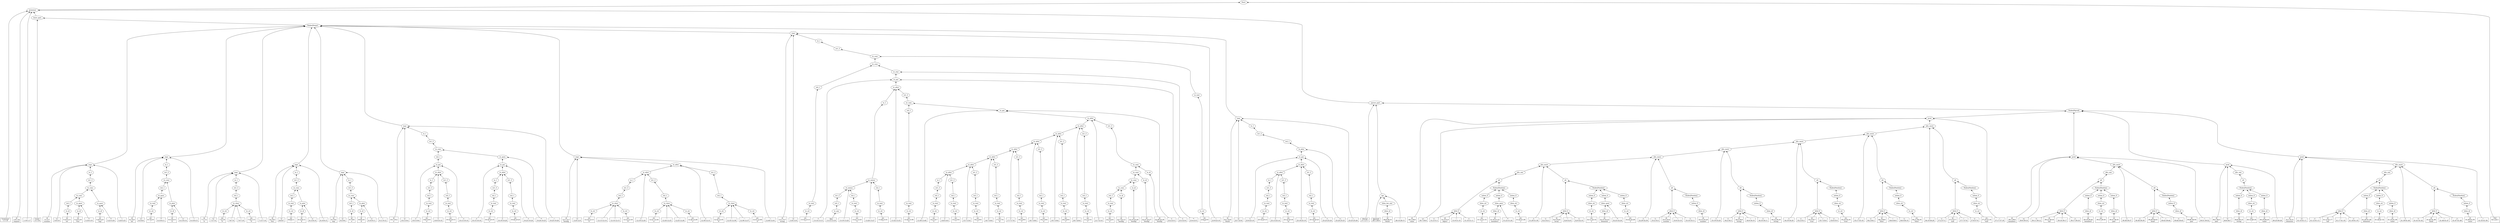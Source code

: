 digraph g {
rankdir=BT;
n19665216 [label="Start"];
n19681104 -> n19665216;
n19681104 [label="grammar"];
n19521280 -> n19681104;
n19521280 [label="'Grammar'\n1:1-1:8",shape=box];
n19521216 -> n19681104;
n19521216 [label="id\n1:9-1:16\n'request'",shape=box];
n19521152 -> n19681104;
n19521152 [label="';'\n1:16-1:17",shape=box];
n19668496 -> n19681104;
n19668496 [label="lexer_part"];
n19521088 -> n19668496;
n19521088 [label="'Lexer'\n3:1-3:6",shape=box];
n19622016 -> n19668496;
n19622016 [label="Nodes[Nexpr]"];
n19644288 -> n19622016;
n19644288 [label="expr"];
n19521024 -> n19644288;
n19521024 [label="id\n5:1-5:7\n'number'",shape=box];
n19520960 -> n19644288;
n19520960 [label="'='\n5:8-5:9",shape=box];
n19622144 -> n19644288;
n19622144 [label="re_1"];
n19622208 -> n19622144;
n19622208 [label="re1_3"];
n19639744 -> n19622208;
n19639744 [label="re_conc"];
n19639984 -> n19639744;
n19639984 [label="re_conc"];
n19622272 -> n19639984;
n19622272 [label="re2_1"];
n19640224 -> n19622272;
n19640224 [label="re_id"];
n19520896 -> n19640224;
n19520896 [label="id\n5:10-5:13\n'int'",shape=box];
n19640064 -> n19639984;
n19640064 [label="re_ques"];
n19640144 -> n19640064;
n19640144 [label="re_id"];
n19520832 -> n19640144;
n19520832 [label="id\n5:14-5:18\n'frac'",shape=box];
n19520768 -> n19640064;
n19520768 [label="'?'\n5:18-5:19",shape=box];
n19639824 -> n19639744;
n19639824 [label="re_ques"];
n19639904 -> n19639824;
n19639904 [label="re_id"];
n19520704 -> n19639904;
n19520704 [label="id\n5:20-5:23\n'exp'",shape=box];
n19520640 -> n19639824;
n19520640 [label="'?'\n5:23-5:24",shape=box];
n19520576 -> n19644288;
n19520576 [label="';'\n5:24-5:25",shape=box];
n19644160 -> n19622016;
n19644160 [label="expr"];
n19520512 -> n19644160;
n19520512 [label="id\n6:1-6:4\n'int'",shape=box];
n19520448 -> n19644160;
n19520448 [label="'='\n6:5-6:6",shape=box];
n19621632 -> n19644160;
n19621632 [label="re_1"];
n19621696 -> n19621632;
n19621696 [label="re1_3"];
n19639424 -> n19621696;
n19639424 [label="re_conc"];
n19621760 -> n19639424;
n19621760 [label="re2_1"];
n19639664 -> n19621760;
n19639664 [label="re_ques"];
n19621824 -> n19639664;
n19621824 [label="re_text"];
n19621888 -> n19621824;
n19621888 [label="re_str"];
n19520384 -> n19621888;
n19520384 [label="str\n6:7-6:10\n'\'-\''",shape=box];
n19520320 -> n19639664;
n19520320 [label="'?'\n6:10-6:11",shape=box];
n19639504 -> n19639424;
n19639504 [label="re_plus"];
n19639584 -> n19639504;
n19639584 [label="re_id"];
n19520256 -> n19639584;
n19520256 [label="id\n6:12-6:13\n'd'",shape=box];
n19520192 -> n19639504;
n19520192 [label="'+'\n6:13-6:14",shape=box];
n19520128 -> n19644160;
n19520128 [label="';'\n6:14-6:15",shape=box];
n19644032 -> n19622016;
n19644032 [label="expr"];
n19520064 -> n19644032;
n19520064 [label="id\n7:1-7:2\n'd'",shape=box];
n19520000 -> n19644032;
n19520000 [label="'='\n7:3-7:4",shape=box];
n19621248 -> n19644032;
n19621248 [label="re_1"];
n19621312 -> n19621248;
n19621312 [label="re1_3"];
n19621376 -> n19621312;
n19621376 [label="re2_1"];
n19525184 -> n19621376;
n19525184 [label="re_class"];
n19621504 -> n19525184;
n19621504 [label="re_str"];
n19519936 -> n19621504;
n19519936 [label="str\n7:5-7:8\n'\'0\''",shape=box];
n19519872 -> n19525184;
n19519872 [label="'.'\n7:8-7:9",shape=box];
n19519808 -> n19525184;
n19519808 [label="'.'\n7:9-7:10",shape=box];
n19621440 -> n19525184;
n19621440 [label="re_str"];
n19519744 -> n19621440;
n19519744 [label="str\n7:10-7:13\n'\'9\''",shape=box];
n19519680 -> n19644032;
n19519680 [label="';'\n7:13-7:14",shape=box];
n19643904 -> n19622016;
n19643904 [label="expr"];
n19519616 -> n19643904;
n19519616 [label="id\n8:1-8:5\n'frac'",shape=box];
n19519552 -> n19643904;
n19519552 [label="'='\n8:6-8:7",shape=box];
n19620864 -> n19643904;
n19620864 [label="re_1"];
n19620928 -> n19620864;
n19620928 [label="re1_3"];
n19639104 -> n19620928;
n19639104 [label="re_conc"];
n19620992 -> n19639104;
n19620992 [label="re2_1"];
n19621056 -> n19620992;
n19621056 [label="re_text"];
n19621120 -> n19621056;
n19621120 [label="re_str"];
n19519488 -> n19621120;
n19519488 [label="str\n8:8-8:11\n'\'.\''",shape=box];
n19639184 -> n19639104;
n19639184 [label="re_plus"];
n19639264 -> n19639184;
n19639264 [label="re_id"];
n19519424 -> n19639264;
n19519424 [label="id\n8:12-8:13\n'd'",shape=box];
n19519360 -> n19639184;
n19519360 [label="'+'\n8:13-8:14",shape=box];
n19519296 -> n19643904;
n19519296 [label="';'\n8:14-8:15",shape=box];
n19643776 -> n19622016;
n19643776 [label="expr"];
n19519232 -> n19643776;
n19519232 [label="id\n9:1-9:4\n'exp'",shape=box];
n19519168 -> n19643776;
n19519168 [label="'='\n9:5-9:6",shape=box];
n19620608 -> n19643776;
n19620608 [label="re_1"];
n19620672 -> n19620608;
n19620672 [label="re1_3"];
n19638784 -> n19620672;
n19638784 [label="re_conc"];
n19620736 -> n19638784;
n19620736 [label="re2_1"];
n19639024 -> n19620736;
n19639024 [label="re_id"];
n19519104 -> n19639024;
n19519104 [label="id\n9:7-9:8\n'e'",shape=box];
n19638864 -> n19638784;
n19638864 [label="re_plus"];
n19638944 -> n19638864;
n19638944 [label="re_id"];
n19519040 -> n19638944;
n19519040 [label="id\n9:9-9:10\n'd'",shape=box];
n19518976 -> n19638864;
n19518976 [label="'+'\n9:10-9:11",shape=box];
n19518912 -> n19643776;
n19518912 [label="';'\n9:11-9:12",shape=box];
n19643648 -> n19622016;
n19643648 [label="expr"];
n19518848 -> n19643648;
n19518848 [label="id\n10:1-10:2\n'e'",shape=box];
n19518784 -> n19643648;
n19518784 [label="'='\n10:3-10:4",shape=box];
n19651968 -> n19643648;
n19651968 [label="re_1"];
n19652032 -> n19651968;
n19652032 [label="re1_3"];
n19638304 -> n19652032;
n19638304 [label="re_conc"];
n19619904 -> n19638304;
n19619904 [label="re2_1"];
n19638624 -> n19619904;
n19638624 [label="re_par"];
n19518720 -> n19638624;
n19518720 [label="'('\n10:5-10:6",shape=box];
n19638704 -> n19638624;
n19638704 [label="re_alter"];
n19620224 -> n19638704;
n19620224 [label="re_1"];
n19620288 -> n19620224;
n19620288 [label="re1_3"];
n19620352 -> n19620288;
n19620352 [label="re2_1"];
n19620416 -> n19620352;
n19620416 [label="re_text"];
n19620480 -> n19620416;
n19620480 [label="re_str"];
n19518656 -> n19620480;
n19518656 [label="str\n10:6-10:9\n'\'e\''",shape=box];
n19518592 -> n19638704;
n19518592 [label="'|'\n10:9-10:10",shape=box];
n19619968 -> n19638704;
n19619968 [label="re1_3"];
n19620032 -> n19619968;
n19620032 [label="re2_1"];
n19620096 -> n19620032;
n19620096 [label="re_text"];
n19620160 -> n19620096;
n19620160 [label="re_str"];
n19518528 -> n19620160;
n19518528 [label="str\n10:10-10:13\n'\'E\''",shape=box];
n19518464 -> n19638624;
n19518464 [label="')'\n10:13-10:14",shape=box];
n19638384 -> n19638304;
n19638384 [label="re_ques"];
n19638464 -> n19638384;
n19638464 [label="re_par"];
n19518400 -> n19638464;
n19518400 [label="'('\n10:15-10:16",shape=box];
n19638544 -> n19638464;
n19638544 [label="re_alter"];
n19652352 -> n19638544;
n19652352 [label="re_1"];
n19652416 -> n19652352;
n19652416 [label="re1_3"];
n19652480 -> n19652416;
n19652480 [label="re2_1"];
n19652544 -> n19652480;
n19652544 [label="re_text"];
n19619840 -> n19652544;
n19619840 [label="re_str"];
n19518336 -> n19619840;
n19518336 [label="str\n10:16-10:19\n'\'+\''",shape=box];
n19518272 -> n19638544;
n19518272 [label="'|'\n10:19-10:20",shape=box];
n19652096 -> n19638544;
n19652096 [label="re1_3"];
n19652160 -> n19652096;
n19652160 [label="re2_1"];
n19652224 -> n19652160;
n19652224 [label="re_text"];
n19652288 -> n19652224;
n19652288 [label="re_str"];
n19518208 -> n19652288;
n19518208 [label="str\n10:20-10:23\n'\'-\''",shape=box];
n19518144 -> n19638464;
n19518144 [label="')'\n10:23-10:24",shape=box];
n19518080 -> n19638384;
n19518080 [label="'?'\n10:24-10:25",shape=box];
n19518016 -> n19643648;
n19518016 [label="';'\n10:25-10:26",shape=box];
n19643520 -> n19622016;
n19643520 [label="expr"];
n19517952 -> n19643520;
n19517952 [label="id\n12:1-12:7\n'hexdig'",shape=box];
n19517888 -> n19643520;
n19517888 [label="'='\n12:8-12:9",shape=box];
n19638144 -> n19643520;
n19638144 [label="re_alter"];
n19638224 -> n19638144;
n19638224 [label="re_alter"];
n19651584 -> n19638224;
n19651584 [label="re_1"];
n19651648 -> n19651584;
n19651648 [label="re1_3"];
n19651712 -> n19651648;
n19651712 [label="re2_1"];
n19525088 -> n19651712;
n19525088 [label="re_class"];
n19651840 -> n19525088;
n19651840 [label="re_str"];
n19517824 -> n19651840;
n19517824 [label="str\n12:10-12:13\n'\'0\''",shape=box];
n19517760 -> n19525088;
n19517760 [label="'.'\n12:13-12:14",shape=box];
n19517696 -> n19525088;
n19517696 [label="'.'\n12:14-12:15",shape=box];
n19651776 -> n19525088;
n19651776 [label="re_str"];
n19517632 -> n19651776;
n19517632 [label="str\n12:15-12:18\n'\'9\''",shape=box];
n19517568 -> n19638224;
n19517568 [label="'|'\n12:19-12:20",shape=box];
n19651328 -> n19638224;
n19651328 [label="re1_3"];
n19651392 -> n19651328;
n19651392 [label="re2_1"];
n19524992 -> n19651392;
n19524992 [label="re_class"];
n19651520 -> n19524992;
n19651520 [label="re_str"];
n19517504 -> n19651520;
n19517504 [label="str\n12:21-12:24\n'\'a\''",shape=box];
n19517440 -> n19524992;
n19517440 [label="'.'\n12:24-12:25",shape=box];
n19574688 -> n19524992;
n19574688 [label="'.'\n12:25-12:26",shape=box];
n19651456 -> n19524992;
n19651456 [label="re_str"];
n19578816 -> n19651456;
n19578816 [label="str\n12:26-12:29\n'\'z\''",shape=box];
n19578752 -> n19638144;
n19578752 [label="'|'\n12:30-12:31",shape=box];
n19651072 -> n19638144;
n19651072 [label="re1_3"];
n19651136 -> n19651072;
n19651136 [label="re2_1"];
n19524896 -> n19651136;
n19524896 [label="re_class"];
n19651264 -> n19524896;
n19651264 [label="re_str"];
n19578688 -> n19651264;
n19578688 [label="str\n12:32-12:35\n'\'A\''",shape=box];
n19578624 -> n19524896;
n19578624 [label="'.'\n12:35-12:36",shape=box];
n19578560 -> n19524896;
n19578560 [label="'.'\n12:36-12:37",shape=box];
n19651200 -> n19524896;
n19651200 [label="re_str"];
n19578496 -> n19651200;
n19578496 [label="str\n12:37-12:40\n'\'Z\''",shape=box];
n19578432 -> n19643520;
n19578432 [label="';'\n12:40-12:41",shape=box];
n19643392 -> n19622016;
n19643392 [label="expr"];
n19578368 -> n19643392;
n19578368 [label="id\n13:1-13:7\n'string'",shape=box];
n19578304 -> n19643392;
n19578304 [label="'='\n13:8-13:9",shape=box];
n19659584 -> n19643392;
n19659584 [label="re_1"];
n19659648 -> n19659584;
n19659648 [label="re1_3"];
n19668896 -> n19659648;
n19668896 [label="re_conc"];
n19636224 -> n19668896;
n19636224 [label="re_conc"];
n19650816 -> n19636224;
n19650816 [label="re2_1"];
n19650880 -> n19650816;
n19650880 [label="re_text"];
n19650944 -> n19650880;
n19650944 [label="re_str"];
n19578240 -> n19650944;
n19578240 [label="str\n13:10-13:13\n'\'\"\''",shape=box];
n19636304 -> n19636224;
n19636304 [label="re_star"];
n19636384 -> n19636304;
n19636384 [label="re_par"];
n19578176 -> n19636384;
n19578176 [label="'('\n13:14-13:15",shape=box];
n19636464 -> n19636384;
n19636464 [label="re_alter"];
n19650176 -> n19636464;
n19650176 [label="re_1"];
n19637984 -> n19650176;
n19637984 [label="re_minus"];
n19638064 -> n19637984;
n19638064 [label="re_minus"];
n19650624 -> n19638064;
n19650624 [label="re1_3"];
n19650688 -> n19650624;
n19650688 [label="re2_1"];
n19650752 -> n19650688;
n19650752 [label="re_any"];
n19578112 -> n19650752;
n19578112 [label="'Any'\n13:15-13:18",shape=box];
n19578048 -> n19638064;
n19578048 [label="'-'\n13:19-13:20",shape=box];
n19650432 -> n19638064;
n19650432 [label="re2_1"];
n19650496 -> n19650432;
n19650496 [label="re_text"];
n19650560 -> n19650496;
n19650560 [label="re_str"];
n19577984 -> n19650560;
n19577984 [label="str\n13:21-13:25\n'\'\\\\\''",shape=box];
n19577920 -> n19637984;
n19577920 [label="'-'\n13:26-13:27",shape=box];
n19650240 -> n19637984;
n19650240 [label="re2_1"];
n19650304 -> n19650240;
n19650304 [label="re_text"];
n19650368 -> n19650304;
n19650368 [label="re_str"];
n19577856 -> n19650368;
n19577856 [label="str\n13:28-13:31\n'\'\"\''",shape=box];
n19577792 -> n19636464;
n19577792 [label="'|'\n13:32-13:33",shape=box];
n19659840 -> n19636464;
n19659840 [label="re1_3"];
n19636544 -> n19659840;
n19636544 [label="re_conc"];
n19649984 -> n19636544;
n19649984 [label="re2_1"];
n19650048 -> n19649984;
n19650048 [label="re_text"];
n19650112 -> n19650048;
n19650112 [label="re_str"];
n19577728 -> n19650112;
n19577728 [label="str\n13:34-13:38\n'\'\\\\\''",shape=box];
n19636624 -> n19636544;
n19636624 [label="re_par"];
n19577664 -> n19636624;
n19577664 [label="'('\n13:39-13:40",shape=box];
n19636704 -> n19636624;
n19636704 [label="re_alter"];
n19637424 -> n19636704;
n19637424 [label="re_alter"];
n19637504 -> n19637424;
n19637504 [label="re_alter"];
n19637584 -> n19637504;
n19637584 [label="re_alter"];
n19637664 -> n19637584;
n19637664 [label="re_alter"];
n19637744 -> n19637664;
n19637744 [label="re_alter"];
n19637824 -> n19637744;
n19637824 [label="re_alter"];
n19637904 -> n19637824;
n19637904 [label="re_alter"];
n19649664 -> n19637904;
n19649664 [label="re_1"];
n19649728 -> n19649664;
n19649728 [label="re1_3"];
n19649792 -> n19649728;
n19649792 [label="re2_1"];
n19649856 -> n19649792;
n19649856 [label="re_text"];
n19649920 -> n19649856;
n19649920 [label="re_str"];
n19577600 -> n19649920;
n19577600 [label="str\n14:3-14:7\n'\'\\\\\''",shape=box];
n19577536 -> n19637904;
n19577536 [label="'|'\n14:8-14:9",shape=box];
n19649408 -> n19637904;
n19649408 [label="re1_3"];
n19649472 -> n19649408;
n19649472 [label="re2_1"];
n19649536 -> n19649472;
n19649536 [label="re_text"];
n19649600 -> n19649536;
n19649600 [label="re_str"];
n19577472 -> n19649600;
n19577472 [label="str\n15:3-15:6\n'\'\"\''",shape=box];
n19577408 -> n19637824;
n19577408 [label="'|'\n15:7-15:8",shape=box];
n19649152 -> n19637824;
n19649152 [label="re1_3"];
n19649216 -> n19649152;
n19649216 [label="re2_1"];
n19649280 -> n19649216;
n19649280 [label="re_text"];
n19649344 -> n19649280;
n19649344 [label="re_str"];
n19577344 -> n19649344;
n19577344 [label="str\n16:3-16:6\n'\'/\''",shape=box];
n19577280 -> n19637744;
n19577280 [label="'|'\n16:7-16:8",shape=box];
n19648896 -> n19637744;
n19648896 [label="re1_3"];
n19648960 -> n19648896;
n19648960 [label="re2_1"];
n19649024 -> n19648960;
n19649024 [label="re_text"];
n19649088 -> n19649024;
n19649088 [label="re_str"];
n19577216 -> n19649088;
n19577216 [label="str\n17:3-17:6\n'\'b\''",shape=box];
n19577152 -> n19637664;
n19577152 [label="'|'\n17:7-17:8",shape=box];
n19648640 -> n19637664;
n19648640 [label="re1_3"];
n19648704 -> n19648640;
n19648704 [label="re2_1"];
n19648768 -> n19648704;
n19648768 [label="re_text"];
n19648832 -> n19648768;
n19648832 [label="re_str"];
n19577088 -> n19648832;
n19577088 [label="str\n18:3-18:6\n'\'f\''",shape=box];
n19577024 -> n19637584;
n19577024 [label="'|'\n18:7-18:8",shape=box];
n19660672 -> n19637584;
n19660672 [label="re1_3"];
n19660736 -> n19660672;
n19660736 [label="re2_1"];
n19648512 -> n19660736;
n19648512 [label="re_text"];
n19648576 -> n19648512;
n19648576 [label="re_str"];
n19576960 -> n19648576;
n19576960 [label="str\n19:3-19:6\n'\'n\''",shape=box];
n19576896 -> n19637504;
n19576896 [label="'|'\n19:7-19:8",shape=box];
n19660416 -> n19637504;
n19660416 [label="re1_3"];
n19660480 -> n19660416;
n19660480 [label="re2_1"];
n19660544 -> n19660480;
n19660544 [label="re_text"];
n19660608 -> n19660544;
n19660608 [label="re_str"];
n19576832 -> n19660608;
n19576832 [label="str\n20:3-20:6\n'\'r\''",shape=box];
n19576768 -> n19637424;
n19576768 [label="'|'\n20:7-20:8",shape=box];
n19660160 -> n19637424;
n19660160 [label="re1_3"];
n19660224 -> n19660160;
n19660224 [label="re2_1"];
n19660288 -> n19660224;
n19660288 [label="re_text"];
n19660352 -> n19660288;
n19660352 [label="re_str"];
n19576704 -> n19660352;
n19576704 [label="str\n21:3-21:6\n'\'t\''",shape=box];
n19576640 -> n19636704;
n19576640 [label="'|'\n21:7-21:8",shape=box];
n19659904 -> n19636704;
n19659904 [label="re1_3"];
n19636784 -> n19659904;
n19636784 [label="re_conc"];
n19636944 -> n19636784;
n19636944 [label="re_conc"];
n19637104 -> n19636944;
n19637104 [label="re_conc"];
n19637264 -> n19637104;
n19637264 [label="re_conc"];
n19659968 -> n19637264;
n19659968 [label="re2_1"];
n19660032 -> n19659968;
n19660032 [label="re_text"];
n19660096 -> n19660032;
n19660096 [label="re_str"];
n19576576 -> n19660096;
n19576576 [label="str\n22:3-22:6\n'\'u\''",shape=box];
n19637344 -> n19637264;
n19637344 [label="re_id"];
n19576512 -> n19637344;
n19576512 [label="id\n22:7-22:13\n'hexdig'",shape=box];
n19637184 -> n19637104;
n19637184 [label="re_id"];
n19576448 -> n19637184;
n19576448 [label="id\n22:14-22:20\n'hexdig'",shape=box];
n19637024 -> n19636944;
n19637024 [label="re_id"];
n19576384 -> n19637024;
n19576384 [label="id\n22:21-22:27\n'hexdig'",shape=box];
n19636864 -> n19636784;
n19636864 [label="re_id"];
n19576320 -> n19636864;
n19576320 [label="id\n22:28-22:34\n'hexdig'",shape=box];
n19576256 -> n19636624;
n19576256 [label="')'\n23:2-23:3",shape=box];
n19576192 -> n19636384;
n19576192 [label="')'\n23:3-23:4",shape=box];
n19576128 -> n19636304;
n19576128 [label="'*'\n23:4-23:5",shape=box];
n19659712 -> n19668896;
n19659712 [label="re_text"];
n19659776 -> n19659712;
n19659776 [label="re_str"];
n19576064 -> n19659776;
n19576064 [label="str\n23:6-23:9\n'\'\"\''",shape=box];
n19576000 -> n19643392;
n19576000 [label="';'\n23:9-23:10",shape=box];
n19643264 -> n19622016;
n19643264 [label="expr"];
n19575936 -> n19643264;
n19575936 [label="id\n25:1-25:6\n'blank'",shape=box];
n19575872 -> n19643264;
n19575872 [label="'='\n25:7-25:8",shape=box];
n19658496 -> n19643264;
n19658496 [label="re_1"];
n19658560 -> n19658496;
n19658560 [label="re1_3"];
n19658624 -> n19658560;
n19658624 [label="re2_1"];
n19668576 -> n19658624;
n19668576 [label="re_plus"];
n19668656 -> n19668576;
n19668656 [label="re_par"];
n19575808 -> n19668656;
n19575808 [label="'('\n25:9-25:10",shape=box];
n19668736 -> n19668656;
n19668736 [label="re_alter"];
n19668816 -> n19668736;
n19668816 [label="re_alter"];
n19659200 -> n19668816;
n19659200 [label="re_1"];
n19659264 -> n19659200;
n19659264 [label="re1_3"];
n19659328 -> n19659264;
n19659328 [label="re2_1"];
n19659392 -> n19659328;
n19659392 [label="re_text"];
n19659456 -> n19659392;
n19659456 [label="re_str"];
n19575744 -> n19659456;
n19575744 [label="str\n25:10-25:13\n'\' \''",shape=box];
n19575680 -> n19668816;
n19575680 [label="'|'\n25:13-25:14",shape=box];
n19658944 -> n19668816;
n19658944 [label="re1_3"];
n19659008 -> n19658944;
n19659008 [label="re2_1"];
n19659072 -> n19659008;
n19659072 [label="re_text"];
n19659136 -> n19659072;
n19659136 [label="re_str"];
n19575616 -> n19659136;
n19575616 [label="str\n25:14-25:18\n'\'\\n\''",shape=box];
n19575552 -> n19668736;
n19575552 [label="'|'\n25:18-25:19",shape=box];
n19658688 -> n19668736;
n19658688 [label="re1_3"];
n19658752 -> n19658688;
n19658752 [label="re2_1"];
n19658816 -> n19658752;
n19658816 [label="re_text"];
n19658880 -> n19658816;
n19658880 [label="re_str"];
n19575488 -> n19658880;
n19575488 [label="str\n25:19-25:23\n'\'\\t\''",shape=box];
n19575424 -> n19668656;
n19575424 [label="')'\n25:23-25:24",shape=box];
n19575360 -> n19668576;
n19575360 [label="'+'\n25:24-25:25",shape=box];
n19575296 -> n19643264;
n19575296 [label="';'\n25:25-25:26",shape=box];
n19522592 -> n19681104;
n19522592 [label="parser_part"];
n19575232 -> n19522592;
n19575232 [label="'Parser'\n27:1-27:7",shape=box];
n19668336 -> n19522592;
n19668336 [label="ign"];
n19575168 -> n19668336;
n19575168 [label="'Ignored'\n28:1-28:8",shape=box];
n19658368 -> n19668336;
n19658368 [label="elem_list_one"];
n19668416 -> n19658368;
n19668416 [label="elem_id"];
n19575104 -> n19668416;
n19575104 [label="id\n28:9-28:14\n'blank'",shape=box];
n19575040 -> n19668336;
n19575040 [label="';'\n28:14-28:15",shape=box];
n19676672 -> n19522592;
n19676672 [label="Nodes[Nprod]"];
n19643136 -> n19676672;
n19643136 [label="prod"];
n19574976 -> n19643136;
n19574976 [label="id\n30:1-30:6\n'value'",shape=box];
n19574912 -> n19643136;
n19574912 [label="'='\n30:7-30:8",shape=box];
n19666656 -> n19643136;
n19666656 [label="alts_more"];
n19666816 -> n19666656;
n19666816 [label="alts_more"];
n19666976 -> n19666816;
n19666976 [label="alts_more"];
n19667136 -> n19666976;
n19667136 [label="alts_more"];
n19667296 -> n19667136;
n19667296 [label="alts_more"];
n19667456 -> n19667296;
n19667456 [label="alts_more"];
n19657856 -> n19667456;
n19657856 [label="alts_one"];
n19524704 -> n19657856;
n19524704 [label="alt"];
n19524800 -> n19524704;
n19524800 [label="altid_0"];
n19574848 -> n19524800;
n19574848 [label="'{'\n31:2-31:3",shape=box];
n19574784 -> n19524800;
n19574784 [label="id\n31:3-31:9\n'object'",shape=box];
n19599296 -> n19524800;
n19599296 [label="':'\n31:9-31:10",shape=box];
n19599232 -> n19524800;
n19599232 [label="'}'\n31:10-31:11",shape=box];
n19658176 -> n19524704;
n19658176 [label="Nodes[Nnelem]"];
n19658240 -> n19658176;
n19658240 [label="nelem_0"];
n19668256 -> n19658240;
n19668256 [label="elem_str"];
n19658304 -> n19668256;
n19658304 [label="re_str"];
n19599168 -> n19658304;
n19599168 [label="str\n31:12-31:15\n'\'{\''",shape=box];
n19658048 -> n19658176;
n19658048 [label="nelem_0"];
n19668096 -> n19658048;
n19668096 [label="elem_ques"];
n19668176 -> n19668096;
n19668176 [label="elem_id"];
n19599104 -> n19668176;
n19599104 [label="id\n31:16-31:23\n'members'",shape=box];
n19599040 -> n19668096;
n19599040 [label="'?'\n31:23-31:24",shape=box];
n19657920 -> n19658176;
n19657920 [label="nelem_0"];
n19668016 -> n19657920;
n19668016 [label="elem_str"];
n19657984 -> n19668016;
n19657984 [label="re_str"];
n19598976 -> n19657984;
n19598976 [label="str\n31:25-31:28\n'\'}\''",shape=box];
n19598912 -> n19667456;
n19598912 [label="'|'\n31:29-31:30",shape=box];
n19524512 -> n19667456;
n19524512 [label="alt"];
n19524608 -> n19524512;
n19524608 [label="altid_0"];
n19598848 -> n19524608;
n19598848 [label="'{'\n32:2-32:3",shape=box];
n19598784 -> n19524608;
n19598784 [label="id\n32:3-32:8\n'array'",shape=box];
n19598720 -> n19524608;
n19598720 [label="':'\n32:8-32:9",shape=box];
n19598656 -> n19524608;
n19598656 [label="'}'\n32:9-32:10",shape=box];
n19657664 -> n19524512;
n19657664 [label="Nodes[Nnelem]"];
n19657728 -> n19657664;
n19657728 [label="nelem_0"];
n19667856 -> n19657728;
n19667856 [label="elem_str"];
n19657792 -> n19667856;
n19657792 [label="re_str"];
n19598592 -> n19657792;
n19598592 [label="str\n32:11-32:14\n'\'[\''",shape=box];
n19657536 -> n19657664;
n19657536 [label="nelem_0"];
n19667696 -> n19657536;
n19667696 [label="elem_ques"];
n19667776 -> n19667696;
n19667776 [label="elem_id"];
n19598528 -> n19667776;
n19598528 [label="id\n32:15-32:23\n'elements'",shape=box];
n19598464 -> n19667696;
n19598464 [label="'?'\n32:23-32:24",shape=box];
n19657408 -> n19657664;
n19657408 [label="nelem_0"];
n19667616 -> n19657408;
n19667616 [label="elem_str"];
n19657472 -> n19667616;
n19657472 [label="re_str"];
n19598400 -> n19657472;
n19598400 [label="str\n32:25-32:28\n'\']\''",shape=box];
n19598336 -> n19667296;
n19598336 [label="'|'\n32:29-32:30",shape=box];
n19524320 -> n19667296;
n19524320 [label="alt"];
n19524416 -> n19524320;
n19524416 [label="altid_0"];
n19598272 -> n19524416;
n19598272 [label="'{'\n33:2-33:3",shape=box];
n19598208 -> n19524416;
n19598208 [label="id\n33:3-33:9\n'number'",shape=box];
n19598144 -> n19524416;
n19598144 [label="':'\n33:9-33:10",shape=box];
n19598080 -> n19524416;
n19598080 [label="'}'\n33:10-33:11",shape=box];
n19657280 -> n19524320;
n19657280 [label="Nodes[Nnelem]"];
n19657344 -> n19657280;
n19657344 [label="nelem_0"];
n19667376 -> n19657344;
n19667376 [label="elem_id"];
n19598016 -> n19667376;
n19598016 [label="id\n33:12-33:18\n'number'",shape=box];
n19597952 -> n19667136;
n19597952 [label="'|'\n33:19-33:20",shape=box];
n19524128 -> n19667136;
n19524128 [label="alt"];
n19524224 -> n19524128;
n19524224 [label="altid_0"];
n19597888 -> n19524224;
n19597888 [label="'{'\n34:2-34:3",shape=box];
n19597824 -> n19524224;
n19597824 [label="id\n34:3-34:9\n'string'",shape=box];
n19597760 -> n19524224;
n19597760 [label="':'\n34:9-34:10",shape=box];
n19597696 -> n19524224;
n19597696 [label="'}'\n34:10-34:11",shape=box];
n19657088 -> n19524128;
n19657088 [label="Nodes[Nnelem]"];
n19657152 -> n19657088;
n19657152 [label="nelem_0"];
n19667216 -> n19657152;
n19667216 [label="elem_id"];
n19597632 -> n19667216;
n19597632 [label="id\n34:12-34:18\n'string'",shape=box];
n19597568 -> n19666976;
n19597568 [label="'|'\n34:19-34:20",shape=box];
n19523936 -> n19666976;
n19523936 [label="alt"];
n19524032 -> n19523936;
n19524032 [label="altid_0"];
n19597504 -> n19524032;
n19597504 [label="'{'\n35:2-35:3",shape=box];
n19597440 -> n19524032;
n19597440 [label="id\n35:3-35:7\n'true'",shape=box];
n19597376 -> n19524032;
n19597376 [label="':'\n35:7-35:8",shape=box];
n19597312 -> n19524032;
n19597312 [label="'}'\n35:8-35:9",shape=box];
n19656832 -> n19523936;
n19656832 [label="Nodes[Nnelem]"];
n19656896 -> n19656832;
n19656896 [label="nelem_0"];
n19667056 -> n19656896;
n19667056 [label="elem_str"];
n19656960 -> n19667056;
n19656960 [label="re_str"];
n19597248 -> n19656960;
n19597248 [label="str\n35:10-35:16\n'\'true\''",shape=box];
n19597184 -> n19666816;
n19597184 [label="'|'\n35:17-35:18",shape=box];
n19523744 -> n19666816;
n19523744 [label="alt"];
n19523840 -> n19523744;
n19523840 [label="altid_0"];
n19597120 -> n19523840;
n19597120 [label="'{'\n36:2-36:3",shape=box];
n19597056 -> n19523840;
n19597056 [label="id\n36:3-36:8\n'false'",shape=box];
n19596992 -> n19523840;
n19596992 [label="':'\n36:8-36:9",shape=box];
n19596928 -> n19523840;
n19596928 [label="'}'\n36:9-36:10",shape=box];
n19677056 -> n19523744;
n19677056 [label="Nodes[Nnelem]"];
n19677120 -> n19677056;
n19677120 [label="nelem_0"];
n19666896 -> n19677120;
n19666896 [label="elem_str"];
n19656704 -> n19666896;
n19656704 [label="re_str"];
n19596864 -> n19656704;
n19596864 [label="str\n36:11-36:18\n'\'false\''",shape=box];
n19596800 -> n19666656;
n19596800 [label="'|'\n36:19-36:20",shape=box];
n19523552 -> n19666656;
n19523552 [label="alt"];
n19523648 -> n19523552;
n19523648 [label="altid_0"];
n19596736 -> n19523648;
n19596736 [label="'{'\n37:2-37:3",shape=box];
n19596672 -> n19523648;
n19596672 [label="id\n37:3-37:7\n'null'",shape=box];
n19596608 -> n19523648;
n19596608 [label="':'\n37:7-37:8",shape=box];
n19596544 -> n19523648;
n19596544 [label="'}'\n37:8-37:9",shape=box];
n19676800 -> n19523552;
n19676800 [label="Nodes[Nnelem]"];
n19676864 -> n19676800;
n19676864 [label="nelem_0"];
n19666736 -> n19676864;
n19666736 [label="elem_str"];
n19676928 -> n19666736;
n19676928 [label="re_str"];
n19596480 -> n19676928;
n19596480 [label="str\n37:10-37:16\n'\'null\''",shape=box];
n19596416 -> n19643136;
n19596416 [label="';'\n37:17-37:18",shape=box];
n19643008 -> n19676672;
n19643008 [label="prod"];
n19596352 -> n19643008;
n19596352 [label="id\n39:1-39:8\n'members'",shape=box];
n19596288 -> n19643008;
n19596288 [label="'='\n39:9-39:10",shape=box];
n19666176 -> n19643008;
n19666176 [label="alts_more"];
n19676160 -> n19666176;
n19676160 [label="alts_one"];
n19523360 -> n19676160;
n19523360 [label="alt"];
n19523456 -> n19523360;
n19523456 [label="altid_0"];
n19596224 -> n19523456;
n19596224 [label="'{'\n39:11-39:12",shape=box];
n19596160 -> n19523456;
n19596160 [label="id\n39:12-39:16\n'tail'",shape=box];
n19596096 -> n19523456;
n19596096 [label="':'\n39:16-39:17",shape=box];
n19596032 -> n19523456;
n19596032 [label="'}'\n39:17-39:18",shape=box];
n19676480 -> n19523360;
n19676480 [label="Nodes[Nnelem]"];
n19676544 -> n19676480;
n19676544 [label="nelem_0"];
n19666576 -> n19676544;
n19666576 [label="elem_id"];
n19595968 -> n19666576;
n19595968 [label="id\n39:19-39:26\n'members'",shape=box];
n19676288 -> n19676480;
n19676288 [label="nelem_0"];
n19666496 -> n19676288;
n19666496 [label="elem_str"];
n19676352 -> n19666496;
n19676352 [label="re_str"];
n19595904 -> n19676352;
n19595904 [label="str\n39:27-39:30\n'\',\''",shape=box];
n19676224 -> n19676480;
n19676224 [label="nelem_0"];
n19666416 -> n19676224;
n19666416 [label="elem_id"];
n19595840 -> n19666416;
n19595840 [label="id\n39:31-39:35\n'pair'",shape=box];
n19595776 -> n19666176;
n19595776 [label="'|'\n39:36-39:37",shape=box];
n19523168 -> n19666176;
n19523168 [label="alt"];
n19523264 -> n19523168;
n19523264 [label="altid_0"];
n19595712 -> n19523264;
n19595712 [label="'{'\n39:38-39:39",shape=box];
n19595648 -> n19523264;
n19595648 [label="id\n39:39-39:43\n'head'",shape=box];
n19595584 -> n19523264;
n19595584 [label="':'\n39:43-39:44",shape=box];
n19595520 -> n19523264;
n19595520 [label="'}'\n39:44-39:45",shape=box];
n19676032 -> n19523168;
n19676032 [label="Nodes[Nnelem]"];
n19676096 -> n19676032;
n19676096 [label="nelem_0"];
n19666256 -> n19676096;
n19666256 [label="elem_id"];
n19595456 -> n19666256;
n19595456 [label="id\n39:46-39:50\n'pair'",shape=box];
n19595392 -> n19643008;
n19595392 [label="';'\n39:51-39:52",shape=box];
n19642880 -> n19676672;
n19642880 [label="prod"];
n19595328 -> n19642880;
n19595328 [label="id\n40:1-40:5\n'pair'",shape=box];
n19595264 -> n19642880;
n19595264 [label="'='\n40:6-40:7",shape=box];
n19675520 -> n19642880;
n19675520 [label="alts_one"];
n19523072 -> n19675520;
n19523072 [label="alt"];
n19675840 -> n19523072;
n19675840 [label="Nodes[Nnelem]"];
n19675904 -> n19675840;
n19675904 [label="nelem_0"];
n19666096 -> n19675904;
n19666096 [label="elem_id"];
n19623872 -> n19666096;
n19623872 [label="id\n40:8-40:14\n'string'",shape=box];
n19675648 -> n19675840;
n19675648 [label="nelem_0"];
n19666016 -> n19675648;
n19666016 [label="elem_str"];
n19675712 -> n19666016;
n19675712 [label="re_str"];
n19623808 -> n19675712;
n19623808 [label="str\n40:15-40:18\n'\':\''",shape=box];
n19675584 -> n19675840;
n19675584 [label="nelem_0"];
n19665936 -> n19675584;
n19665936 [label="elem_id"];
n19623744 -> n19665936;
n19623744 [label="id\n40:19-40:24\n'value'",shape=box];
n19623680 -> n19642880;
n19623680 [label="';'\n40:25-40:26",shape=box];
n19642752 -> n19676672;
n19642752 [label="prod"];
n19623616 -> n19642752;
n19623616 [label="id\n41:1-41:9\n'elements'",shape=box];
n19623552 -> n19642752;
n19623552 [label="'='\n41:10-41:11",shape=box];
n19665296 -> n19642752;
n19665296 [label="alts_more"];
n19675072 -> n19665296;
n19675072 [label="alts_one"];
n19522880 -> n19675072;
n19522880 [label="alt"];
n19522976 -> n19522880;
n19522976 [label="altid_0"];
n19623488 -> n19522976;
n19623488 [label="'{'\n41:12-41:13",shape=box];
n19623424 -> n19522976;
n19623424 [label="id\n41:13-41:17\n'tail'",shape=box];
n19623360 -> n19522976;
n19623360 [label="':'\n41:17-41:18",shape=box];
n19623296 -> n19522976;
n19623296 [label="'}'\n41:18-41:19",shape=box];
n19675392 -> n19522880;
n19675392 [label="Nodes[Nnelem]"];
n19675456 -> n19675392;
n19675456 [label="nelem_0"];
n19665696 -> n19675456;
n19665696 [label="elem_id"];
n19623232 -> n19665696;
n19623232 [label="id\n41:20-41:28\n'elements'",shape=box];
n19675200 -> n19675392;
n19675200 [label="nelem_0"];
n19665616 -> n19675200;
n19665616 [label="elem_str"];
n19675264 -> n19665616;
n19675264 [label="re_str"];
n19623168 -> n19675264;
n19623168 [label="str\n41:29-41:32\n'\',\''",shape=box];
n19675136 -> n19675392;
n19675136 [label="nelem_0"];
n19665536 -> n19675136;
n19665536 [label="elem_id"];
n19623104 -> n19665536;
n19623104 [label="id\n41:33-41:38\n'value'",shape=box];
n19623040 -> n19665296;
n19623040 [label="'|'\n41:39-41:40",shape=box];
n19522688 -> n19665296;
n19522688 [label="alt"];
n19522784 -> n19522688;
n19522784 [label="altid_0"];
n19622976 -> n19522784;
n19622976 [label="'{'\n41:41-41:42",shape=box];
n19622912 -> n19522784;
n19622912 [label="id\n41:42-41:46\n'head'",shape=box];
n19622848 -> n19522784;
n19622848 [label="':'\n41:46-41:47",shape=box];
n19622784 -> n19522784;
n19622784 [label="'}'\n41:47-41:48",shape=box];
n19674944 -> n19522688;
n19674944 [label="Nodes[Nnelem]"];
n19675008 -> n19674944;
n19675008 [label="nelem_0"];
n19665376 -> n19675008;
n19665376 [label="elem_id"];
n19622720 -> n19665376;
n19622720 [label="id\n41:49-41:54\n'value'",shape=box];
n19622656 -> n19642752;
n19622656 [label="';'\n41:55-41:56",shape=box];
n19622592 -> n19665216;
n19622592 [label="Eof\n42:1-42:1\n''",shape=box];
{ rank=same
n19521280->n19521216->n19521152->n19521088->n19521024->n19520960->n19520896->n19520832->n19520768->n19520704->n19520640->n19520576->n19520512->n19520448->n19520384->n19520320->n19520256->n19520192->n19520128->n19520064->n19520000->n19519936->n19519872->n19519808->n19519744->n19519680->n19519616->n19519552->n19519488->n19519424->n19519360->n19519296->n19519232->n19519168->n19519104->n19519040->n19518976->n19518912->n19518848->n19518784->n19518720->n19518656->n19518592->n19518528->n19518464->n19518400->n19518336->n19518272->n19518208->n19518144->n19518080->n19518016->n19517952->n19517888->n19517824->n19517760->n19517696->n19517632->n19517568->n19517504->n19517440->n19574688->n19578816->n19578752->n19578688->n19578624->n19578560->n19578496->n19578432->n19578368->n19578304->n19578240->n19578176->n19578112->n19578048->n19577984->n19577920->n19577856->n19577792->n19577728->n19577664->n19577600->n19577536->n19577472->n19577408->n19577344->n19577280->n19577216->n19577152->n19577088->n19577024->n19576960->n19576896->n19576832->n19576768->n19576704->n19576640->n19576576->n19576512->n19576448->n19576384->n19576320->n19576256->n19576192->n19576128->n19576064->n19576000->n19575936->n19575872->n19575808->n19575744->n19575680->n19575616->n19575552->n19575488->n19575424->n19575360->n19575296->n19575232->n19575168->n19575104->n19575040->n19574976->n19574912->n19574848->n19574784->n19599296->n19599232->n19599168->n19599104->n19599040->n19598976->n19598912->n19598848->n19598784->n19598720->n19598656->n19598592->n19598528->n19598464->n19598400->n19598336->n19598272->n19598208->n19598144->n19598080->n19598016->n19597952->n19597888->n19597824->n19597760->n19597696->n19597632->n19597568->n19597504->n19597440->n19597376->n19597312->n19597248->n19597184->n19597120->n19597056->n19596992->n19596928->n19596864->n19596800->n19596736->n19596672->n19596608->n19596544->n19596480->n19596416->n19596352->n19596288->n19596224->n19596160->n19596096->n19596032->n19595968->n19595904->n19595840->n19595776->n19595712->n19595648->n19595584->n19595520->n19595456->n19595392->n19595328->n19595264->n19623872->n19623808->n19623744->n19623680->n19623616->n19623552->n19623488->n19623424->n19623360->n19623296->n19623232->n19623168->n19623104->n19623040->n19622976->n19622912->n19622848->n19622784->n19622720->n19622656->n19622592[style=invis];
}
}
